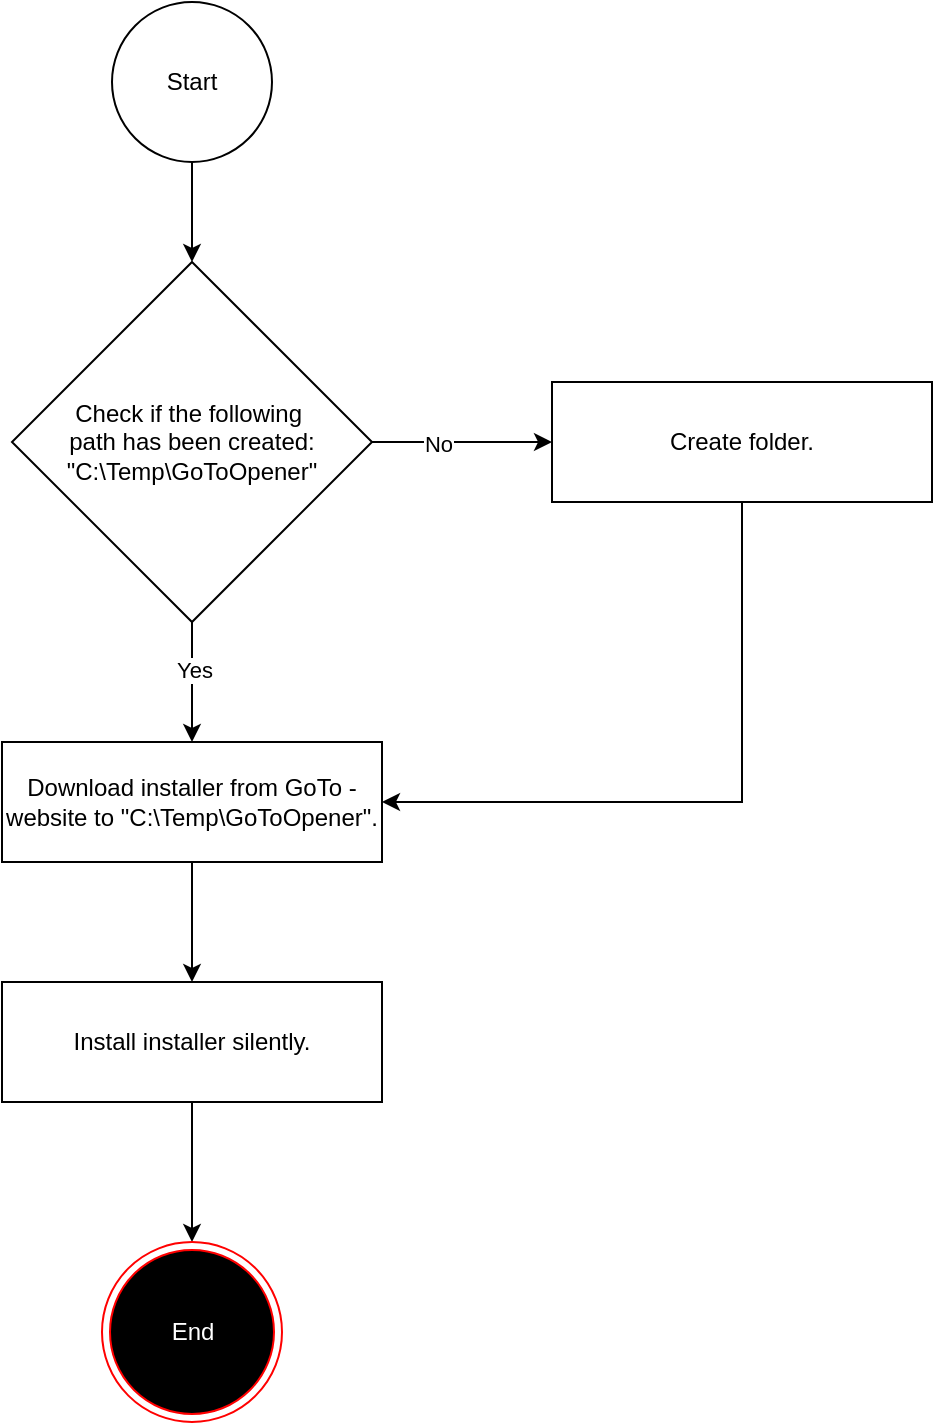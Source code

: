<mxfile version="24.7.8">
  <diagram id="C5RBs43oDa-KdzZeNtuy" name="Page-1">
    <mxGraphModel dx="2954" dy="1128" grid="1" gridSize="10" guides="1" tooltips="1" connect="1" arrows="1" fold="1" page="1" pageScale="1" pageWidth="827" pageHeight="1169" math="0" shadow="0">
      <root>
        <mxCell id="WIyWlLk6GJQsqaUBKTNV-0" />
        <mxCell id="WIyWlLk6GJQsqaUBKTNV-1" parent="WIyWlLk6GJQsqaUBKTNV-0" />
        <mxCell id="7hQ1g17ibqwbkuFUJ5Pc-2" style="edgeStyle=orthogonalEdgeStyle;rounded=0;orthogonalLoop=1;jettySize=auto;html=1;exitX=0.5;exitY=1;exitDx=0;exitDy=0;entryX=0.5;entryY=0;entryDx=0;entryDy=0;" edge="1" parent="WIyWlLk6GJQsqaUBKTNV-1">
          <mxGeometry relative="1" as="geometry">
            <mxPoint x="340" y="380" as="sourcePoint" />
            <mxPoint x="340" y="430" as="targetPoint" />
          </mxGeometry>
        </mxCell>
        <mxCell id="7hQ1g17ibqwbkuFUJ5Pc-4" style="edgeStyle=orthogonalEdgeStyle;rounded=0;orthogonalLoop=1;jettySize=auto;html=1;exitX=0.5;exitY=1;exitDx=0;exitDy=0;entryX=0.5;entryY=0;entryDx=0;entryDy=0;" edge="1" parent="WIyWlLk6GJQsqaUBKTNV-1" source="7hQ1g17ibqwbkuFUJ5Pc-0" target="7hQ1g17ibqwbkuFUJ5Pc-3">
          <mxGeometry relative="1" as="geometry" />
        </mxCell>
        <mxCell id="7hQ1g17ibqwbkuFUJ5Pc-0" value="Start" style="ellipse;whiteSpace=wrap;html=1;aspect=fixed;" vertex="1" parent="WIyWlLk6GJQsqaUBKTNV-1">
          <mxGeometry x="300" y="130" width="80" height="80" as="geometry" />
        </mxCell>
        <mxCell id="7hQ1g17ibqwbkuFUJ5Pc-6" style="edgeStyle=orthogonalEdgeStyle;rounded=0;orthogonalLoop=1;jettySize=auto;html=1;exitX=0.5;exitY=1;exitDx=0;exitDy=0;entryX=0.5;entryY=0;entryDx=0;entryDy=0;" edge="1" parent="WIyWlLk6GJQsqaUBKTNV-1" source="7hQ1g17ibqwbkuFUJ5Pc-3" target="7hQ1g17ibqwbkuFUJ5Pc-5">
          <mxGeometry relative="1" as="geometry" />
        </mxCell>
        <mxCell id="7hQ1g17ibqwbkuFUJ5Pc-7" value="Yes" style="edgeLabel;html=1;align=center;verticalAlign=middle;resizable=0;points=[];" vertex="1" connectable="0" parent="7hQ1g17ibqwbkuFUJ5Pc-6">
          <mxGeometry x="-0.2" y="1" relative="1" as="geometry">
            <mxPoint as="offset" />
          </mxGeometry>
        </mxCell>
        <mxCell id="7hQ1g17ibqwbkuFUJ5Pc-9" style="edgeStyle=orthogonalEdgeStyle;rounded=0;orthogonalLoop=1;jettySize=auto;html=1;exitX=1;exitY=0.5;exitDx=0;exitDy=0;entryX=0;entryY=0.5;entryDx=0;entryDy=0;" edge="1" parent="WIyWlLk6GJQsqaUBKTNV-1" source="7hQ1g17ibqwbkuFUJ5Pc-3" target="7hQ1g17ibqwbkuFUJ5Pc-8">
          <mxGeometry relative="1" as="geometry" />
        </mxCell>
        <mxCell id="7hQ1g17ibqwbkuFUJ5Pc-10" value="No" style="edgeLabel;html=1;align=center;verticalAlign=middle;resizable=0;points=[];" vertex="1" connectable="0" parent="7hQ1g17ibqwbkuFUJ5Pc-9">
          <mxGeometry x="-0.267" y="-1" relative="1" as="geometry">
            <mxPoint as="offset" />
          </mxGeometry>
        </mxCell>
        <mxCell id="7hQ1g17ibqwbkuFUJ5Pc-3" value="Check if the following&amp;nbsp;&lt;div&gt;path has been created:&lt;br&gt;&quot;C:\Temp\GoToOpener&quot;&lt;/div&gt;" style="rhombus;whiteSpace=wrap;html=1;" vertex="1" parent="WIyWlLk6GJQsqaUBKTNV-1">
          <mxGeometry x="250" y="260" width="180" height="180" as="geometry" />
        </mxCell>
        <mxCell id="7hQ1g17ibqwbkuFUJ5Pc-13" style="edgeStyle=orthogonalEdgeStyle;rounded=0;orthogonalLoop=1;jettySize=auto;html=1;exitX=0.5;exitY=1;exitDx=0;exitDy=0;entryX=0.5;entryY=0;entryDx=0;entryDy=0;" edge="1" parent="WIyWlLk6GJQsqaUBKTNV-1" source="7hQ1g17ibqwbkuFUJ5Pc-5" target="7hQ1g17ibqwbkuFUJ5Pc-12">
          <mxGeometry relative="1" as="geometry" />
        </mxCell>
        <mxCell id="7hQ1g17ibqwbkuFUJ5Pc-5" value="Download installer from GoTo -website to &quot;C:\Temp\GoToOpener&quot;." style="rounded=0;whiteSpace=wrap;html=1;" vertex="1" parent="WIyWlLk6GJQsqaUBKTNV-1">
          <mxGeometry x="245" y="500" width="190" height="60" as="geometry" />
        </mxCell>
        <mxCell id="7hQ1g17ibqwbkuFUJ5Pc-11" style="edgeStyle=orthogonalEdgeStyle;rounded=0;orthogonalLoop=1;jettySize=auto;html=1;exitX=0.5;exitY=1;exitDx=0;exitDy=0;entryX=1;entryY=0.5;entryDx=0;entryDy=0;" edge="1" parent="WIyWlLk6GJQsqaUBKTNV-1" source="7hQ1g17ibqwbkuFUJ5Pc-8" target="7hQ1g17ibqwbkuFUJ5Pc-5">
          <mxGeometry relative="1" as="geometry" />
        </mxCell>
        <mxCell id="7hQ1g17ibqwbkuFUJ5Pc-8" value="Create folder." style="rounded=0;whiteSpace=wrap;html=1;" vertex="1" parent="WIyWlLk6GJQsqaUBKTNV-1">
          <mxGeometry x="520" y="320" width="190" height="60" as="geometry" />
        </mxCell>
        <mxCell id="7hQ1g17ibqwbkuFUJ5Pc-15" style="edgeStyle=orthogonalEdgeStyle;rounded=0;orthogonalLoop=1;jettySize=auto;html=1;exitX=0.5;exitY=1;exitDx=0;exitDy=0;entryX=0.5;entryY=0;entryDx=0;entryDy=0;" edge="1" parent="WIyWlLk6GJQsqaUBKTNV-1" source="7hQ1g17ibqwbkuFUJ5Pc-12" target="7hQ1g17ibqwbkuFUJ5Pc-14">
          <mxGeometry relative="1" as="geometry" />
        </mxCell>
        <mxCell id="7hQ1g17ibqwbkuFUJ5Pc-12" value="Install installer silently." style="rounded=0;whiteSpace=wrap;html=1;" vertex="1" parent="WIyWlLk6GJQsqaUBKTNV-1">
          <mxGeometry x="245" y="620" width="190" height="60" as="geometry" />
        </mxCell>
        <mxCell id="7hQ1g17ibqwbkuFUJ5Pc-14" value="&lt;font color=&quot;#ffffff&quot;&gt;End&lt;/font&gt;" style="ellipse;html=1;shape=endState;fillColor=#000000;strokeColor=#ff0000;" vertex="1" parent="WIyWlLk6GJQsqaUBKTNV-1">
          <mxGeometry x="295" y="750" width="90" height="90" as="geometry" />
        </mxCell>
      </root>
    </mxGraphModel>
  </diagram>
</mxfile>
